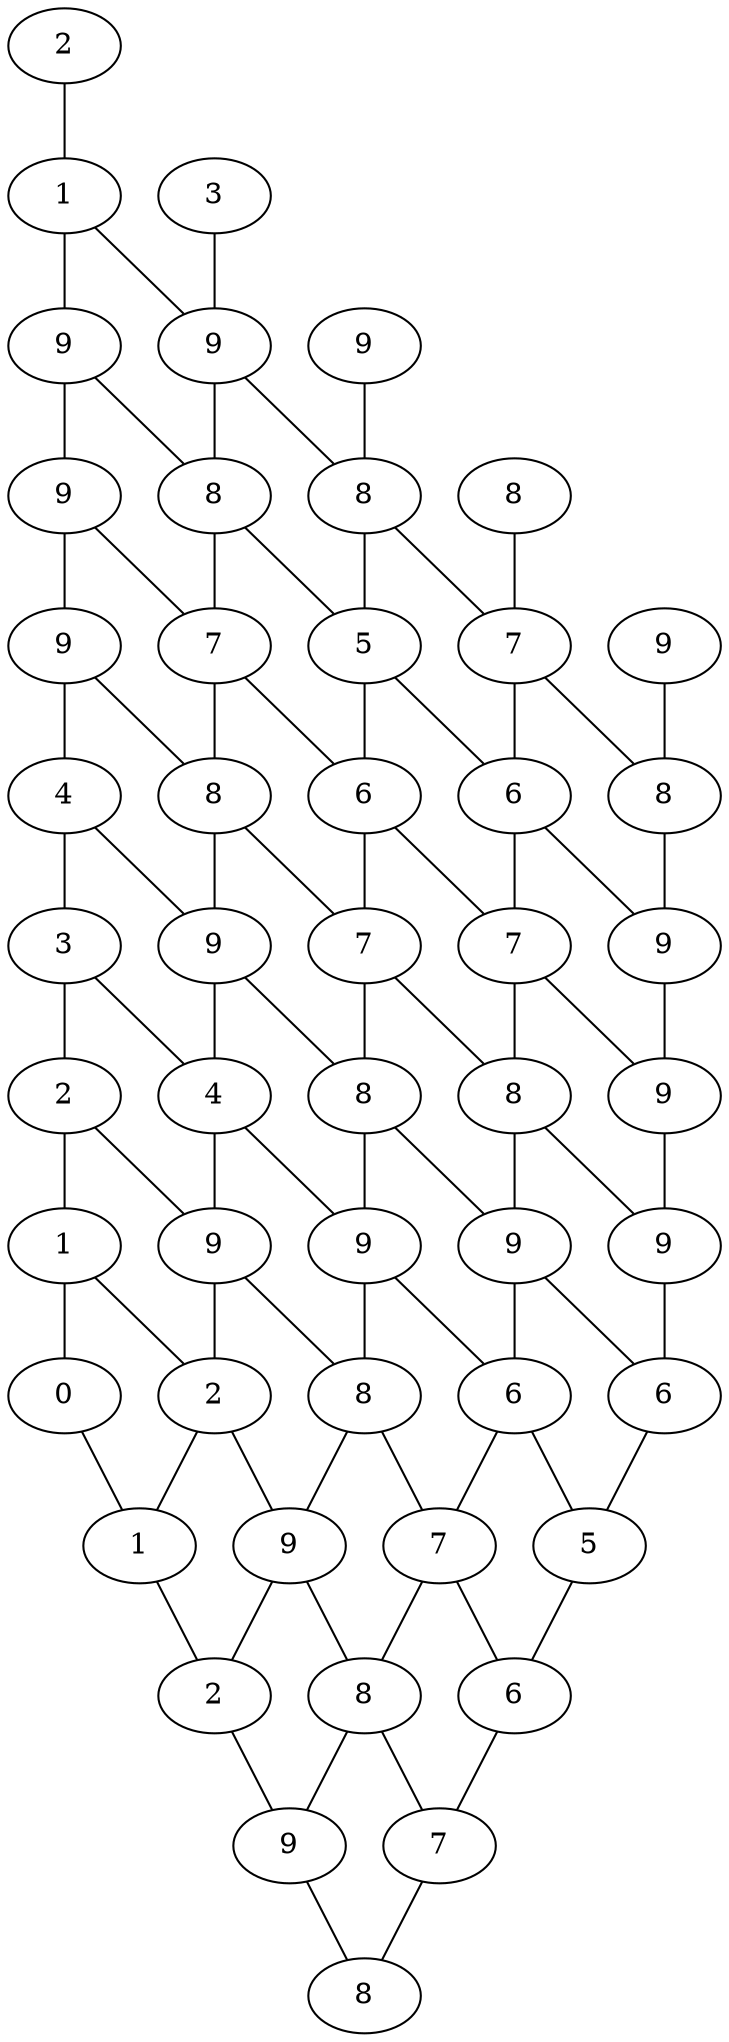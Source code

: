 graph {
    0 [ label = "2" ]
    1 [ label = "1" ]
    2 [ label = "9" ]
    3 [ label = "9" ]
    4 [ label = "9" ]
    5 [ label = "4" ]
    6 [ label = "3" ]
    7 [ label = "2" ]
    8 [ label = "1" ]
    9 [ label = "0" ]
    10 [ label = "3" ]
    11 [ label = "9" ]
    12 [ label = "8" ]
    13 [ label = "7" ]
    14 [ label = "8" ]
    15 [ label = "9" ]
    16 [ label = "4" ]
    17 [ label = "9" ]
    18 [ label = "2" ]
    19 [ label = "1" ]
    20 [ label = "9" ]
    21 [ label = "8" ]
    22 [ label = "5" ]
    23 [ label = "6" ]
    24 [ label = "7" ]
    25 [ label = "8" ]
    26 [ label = "9" ]
    27 [ label = "8" ]
    28 [ label = "9" ]
    29 [ label = "2" ]
    30 [ label = "8" ]
    31 [ label = "7" ]
    32 [ label = "6" ]
    33 [ label = "7" ]
    34 [ label = "8" ]
    35 [ label = "9" ]
    36 [ label = "6" ]
    37 [ label = "7" ]
    38 [ label = "8" ]
    39 [ label = "9" ]
    40 [ label = "9" ]
    41 [ label = "8" ]
    42 [ label = "9" ]
    43 [ label = "9" ]
    44 [ label = "9" ]
    45 [ label = "6" ]
    46 [ label = "5" ]
    47 [ label = "6" ]
    48 [ label = "7" ]
    49 [ label = "8" ]
    0 -- 1 [ ]
    1 -- 2 [ ]
    2 -- 3 [ ]
    3 -- 4 [ ]
    4 -- 5 [ ]
    5 -- 6 [ ]
    6 -- 7 [ ]
    7 -- 8 [ ]
    8 -- 9 [ ]
    10 -- 11 [ ]
    1 -- 11 [ ]
    11 -- 12 [ ]
    2 -- 12 [ ]
    12 -- 13 [ ]
    3 -- 13 [ ]
    13 -- 14 [ ]
    4 -- 14 [ ]
    14 -- 15 [ ]
    5 -- 15 [ ]
    15 -- 16 [ ]
    6 -- 16 [ ]
    16 -- 17 [ ]
    7 -- 17 [ ]
    17 -- 18 [ ]
    8 -- 18 [ ]
    18 -- 19 [ ]
    9 -- 19 [ ]
    20 -- 21 [ ]
    11 -- 21 [ ]
    21 -- 22 [ ]
    12 -- 22 [ ]
    22 -- 23 [ ]
    13 -- 23 [ ]
    23 -- 24 [ ]
    14 -- 24 [ ]
    24 -- 25 [ ]
    15 -- 25 [ ]
    25 -- 26 [ ]
    16 -- 26 [ ]
    26 -- 27 [ ]
    17 -- 27 [ ]
    27 -- 28 [ ]
    18 -- 28 [ ]
    28 -- 29 [ ]
    19 -- 29 [ ]
    30 -- 31 [ ]
    21 -- 31 [ ]
    31 -- 32 [ ]
    22 -- 32 [ ]
    32 -- 33 [ ]
    23 -- 33 [ ]
    33 -- 34 [ ]
    24 -- 34 [ ]
    34 -- 35 [ ]
    25 -- 35 [ ]
    35 -- 36 [ ]
    26 -- 36 [ ]
    36 -- 37 [ ]
    27 -- 37 [ ]
    37 -- 38 [ ]
    28 -- 38 [ ]
    38 -- 39 [ ]
    29 -- 39 [ ]
    40 -- 41 [ ]
    31 -- 41 [ ]
    41 -- 42 [ ]
    32 -- 42 [ ]
    42 -- 43 [ ]
    33 -- 43 [ ]
    43 -- 44 [ ]
    34 -- 44 [ ]
    44 -- 45 [ ]
    35 -- 45 [ ]
    45 -- 46 [ ]
    36 -- 46 [ ]
    46 -- 47 [ ]
    37 -- 47 [ ]
    47 -- 48 [ ]
    38 -- 48 [ ]
    48 -- 49 [ ]
    39 -- 49 [ ]
}
